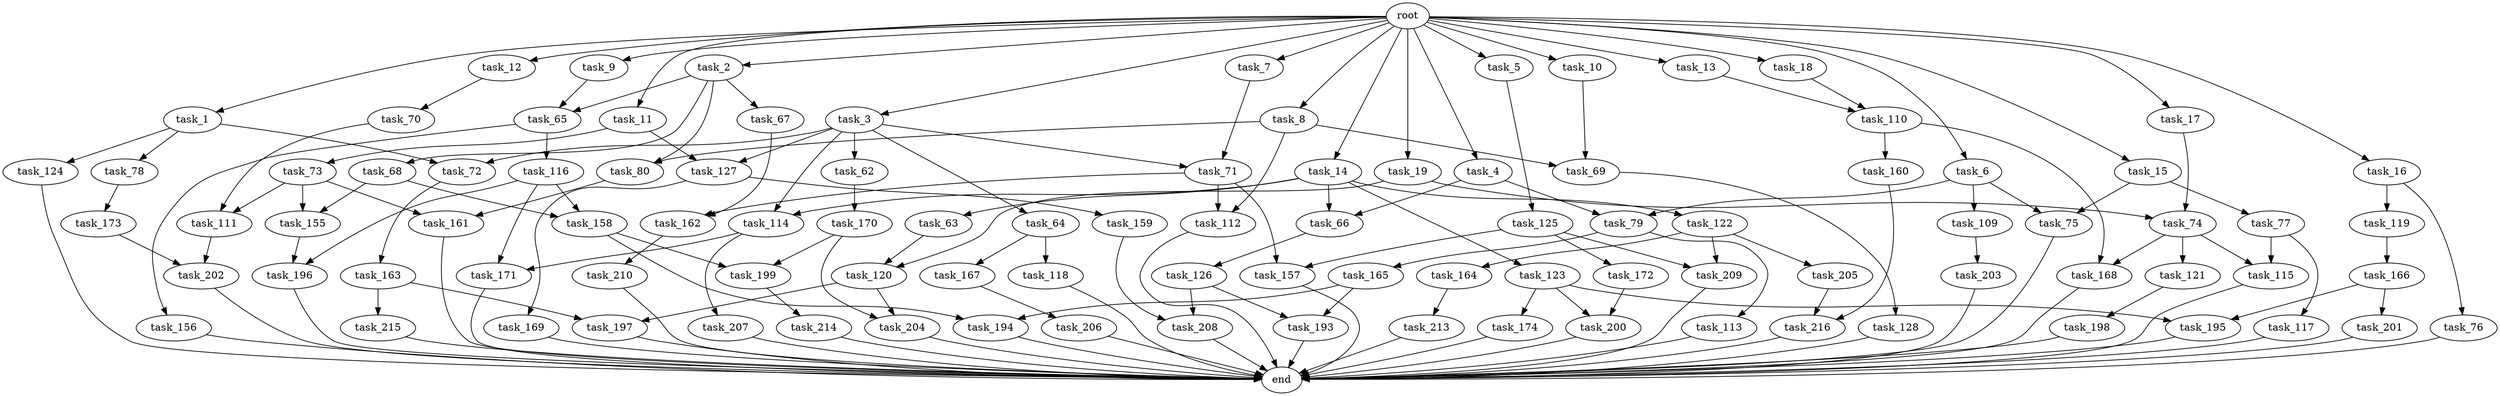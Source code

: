 digraph G {
  root [size="0.000000"];
  task_1 [size="1024.000000"];
  task_2 [size="1024.000000"];
  task_3 [size="1024.000000"];
  task_4 [size="1024.000000"];
  task_5 [size="1024.000000"];
  task_6 [size="1024.000000"];
  task_7 [size="1024.000000"];
  task_8 [size="1024.000000"];
  task_9 [size="1024.000000"];
  task_10 [size="1024.000000"];
  task_11 [size="1024.000000"];
  task_12 [size="1024.000000"];
  task_13 [size="1024.000000"];
  task_14 [size="1024.000000"];
  task_15 [size="1024.000000"];
  task_16 [size="1024.000000"];
  task_17 [size="1024.000000"];
  task_18 [size="1024.000000"];
  task_19 [size="1024.000000"];
  task_62 [size="34359738368.000000"];
  task_63 [size="309237645312.000000"];
  task_64 [size="34359738368.000000"];
  task_65 [size="111669149696.000000"];
  task_66 [size="858993459200.000000"];
  task_67 [size="77309411328.000000"];
  task_68 [size="77309411328.000000"];
  task_69 [size="1116691496960.000000"];
  task_70 [size="137438953472.000000"];
  task_71 [size="111669149696.000000"];
  task_72 [size="584115552256.000000"];
  task_73 [size="34359738368.000000"];
  task_74 [size="1245540515840.000000"];
  task_75 [size="249108103168.000000"];
  task_76 [size="309237645312.000000"];
  task_77 [size="34359738368.000000"];
  task_78 [size="549755813888.000000"];
  task_79 [size="764504178688.000000"];
  task_80 [size="773094113280.000000"];
  task_109 [size="214748364800.000000"];
  task_110 [size="1168231104512.000000"];
  task_111 [size="498216206336.000000"];
  task_112 [size="910533066752.000000"];
  task_113 [size="214748364800.000000"];
  task_114 [size="343597383680.000000"];
  task_115 [size="627065225216.000000"];
  task_116 [size="214748364800.000000"];
  task_117 [size="77309411328.000000"];
  task_118 [size="77309411328.000000"];
  task_119 [size="309237645312.000000"];
  task_120 [size="773094113280.000000"];
  task_121 [size="549755813888.000000"];
  task_122 [size="309237645312.000000"];
  task_123 [size="309237645312.000000"];
  task_124 [size="549755813888.000000"];
  task_125 [size="420906795008.000000"];
  task_126 [size="309237645312.000000"];
  task_127 [size="68719476736.000000"];
  task_128 [size="858993459200.000000"];
  task_155 [size="498216206336.000000"];
  task_156 [size="214748364800.000000"];
  task_157 [size="764504178688.000000"];
  task_158 [size="455266533376.000000"];
  task_159 [size="77309411328.000000"];
  task_160 [size="858993459200.000000"];
  task_161 [size="498216206336.000000"];
  task_162 [size="523986010112.000000"];
  task_163 [size="309237645312.000000"];
  task_164 [size="420906795008.000000"];
  task_165 [size="214748364800.000000"];
  task_166 [size="309237645312.000000"];
  task_167 [size="77309411328.000000"];
  task_168 [size="1408749273088.000000"];
  task_169 [size="77309411328.000000"];
  task_170 [size="695784701952.000000"];
  task_171 [size="584115552256.000000"];
  task_172 [size="549755813888.000000"];
  task_173 [size="420906795008.000000"];
  task_174 [size="77309411328.000000"];
  task_193 [size="1245540515840.000000"];
  task_194 [size="1391569403904.000000"];
  task_195 [size="773094113280.000000"];
  task_196 [size="584115552256.000000"];
  task_197 [size="171798691840.000000"];
  task_198 [size="695784701952.000000"];
  task_199 [size="1554778161152.000000"];
  task_200 [size="111669149696.000000"];
  task_201 [size="695784701952.000000"];
  task_202 [size="910533066752.000000"];
  task_203 [size="77309411328.000000"];
  task_204 [size="996432412672.000000"];
  task_205 [size="420906795008.000000"];
  task_206 [size="34359738368.000000"];
  task_207 [size="549755813888.000000"];
  task_208 [size="1408749273088.000000"];
  task_209 [size="970662608896.000000"];
  task_210 [size="309237645312.000000"];
  task_213 [size="549755813888.000000"];
  task_214 [size="77309411328.000000"];
  task_215 [size="34359738368.000000"];
  task_216 [size="249108103168.000000"];
  end [size="0.000000"];

  root -> task_1 [size="1.000000"];
  root -> task_2 [size="1.000000"];
  root -> task_3 [size="1.000000"];
  root -> task_4 [size="1.000000"];
  root -> task_5 [size="1.000000"];
  root -> task_6 [size="1.000000"];
  root -> task_7 [size="1.000000"];
  root -> task_8 [size="1.000000"];
  root -> task_9 [size="1.000000"];
  root -> task_10 [size="1.000000"];
  root -> task_11 [size="1.000000"];
  root -> task_12 [size="1.000000"];
  root -> task_13 [size="1.000000"];
  root -> task_14 [size="1.000000"];
  root -> task_15 [size="1.000000"];
  root -> task_16 [size="1.000000"];
  root -> task_17 [size="1.000000"];
  root -> task_18 [size="1.000000"];
  root -> task_19 [size="1.000000"];
  task_1 -> task_72 [size="536870912.000000"];
  task_1 -> task_78 [size="536870912.000000"];
  task_1 -> task_124 [size="536870912.000000"];
  task_2 -> task_65 [size="75497472.000000"];
  task_2 -> task_67 [size="75497472.000000"];
  task_2 -> task_68 [size="75497472.000000"];
  task_2 -> task_80 [size="75497472.000000"];
  task_3 -> task_62 [size="33554432.000000"];
  task_3 -> task_64 [size="33554432.000000"];
  task_3 -> task_71 [size="33554432.000000"];
  task_3 -> task_72 [size="33554432.000000"];
  task_3 -> task_114 [size="33554432.000000"];
  task_3 -> task_127 [size="33554432.000000"];
  task_4 -> task_66 [size="536870912.000000"];
  task_4 -> task_79 [size="536870912.000000"];
  task_5 -> task_125 [size="411041792.000000"];
  task_6 -> task_75 [size="209715200.000000"];
  task_6 -> task_79 [size="209715200.000000"];
  task_6 -> task_109 [size="209715200.000000"];
  task_7 -> task_71 [size="75497472.000000"];
  task_8 -> task_69 [size="679477248.000000"];
  task_8 -> task_80 [size="679477248.000000"];
  task_8 -> task_112 [size="679477248.000000"];
  task_9 -> task_65 [size="33554432.000000"];
  task_10 -> task_69 [size="411041792.000000"];
  task_11 -> task_73 [size="33554432.000000"];
  task_11 -> task_127 [size="33554432.000000"];
  task_12 -> task_70 [size="134217728.000000"];
  task_13 -> task_110 [size="838860800.000000"];
  task_14 -> task_63 [size="301989888.000000"];
  task_14 -> task_66 [size="301989888.000000"];
  task_14 -> task_114 [size="301989888.000000"];
  task_14 -> task_122 [size="301989888.000000"];
  task_14 -> task_123 [size="301989888.000000"];
  task_15 -> task_75 [size="33554432.000000"];
  task_15 -> task_77 [size="33554432.000000"];
  task_16 -> task_76 [size="301989888.000000"];
  task_16 -> task_119 [size="301989888.000000"];
  task_17 -> task_74 [size="536870912.000000"];
  task_18 -> task_110 [size="301989888.000000"];
  task_19 -> task_74 [size="679477248.000000"];
  task_19 -> task_120 [size="679477248.000000"];
  task_62 -> task_170 [size="679477248.000000"];
  task_63 -> task_120 [size="75497472.000000"];
  task_64 -> task_118 [size="75497472.000000"];
  task_64 -> task_167 [size="75497472.000000"];
  task_65 -> task_116 [size="209715200.000000"];
  task_65 -> task_156 [size="209715200.000000"];
  task_66 -> task_126 [size="301989888.000000"];
  task_67 -> task_162 [size="301989888.000000"];
  task_68 -> task_155 [size="411041792.000000"];
  task_68 -> task_158 [size="411041792.000000"];
  task_69 -> task_128 [size="838860800.000000"];
  task_70 -> task_111 [size="411041792.000000"];
  task_71 -> task_112 [size="209715200.000000"];
  task_71 -> task_157 [size="209715200.000000"];
  task_71 -> task_162 [size="209715200.000000"];
  task_72 -> task_163 [size="301989888.000000"];
  task_73 -> task_111 [size="75497472.000000"];
  task_73 -> task_155 [size="75497472.000000"];
  task_73 -> task_161 [size="75497472.000000"];
  task_74 -> task_115 [size="536870912.000000"];
  task_74 -> task_121 [size="536870912.000000"];
  task_74 -> task_168 [size="536870912.000000"];
  task_75 -> end [size="1.000000"];
  task_76 -> end [size="1.000000"];
  task_77 -> task_115 [size="75497472.000000"];
  task_77 -> task_117 [size="75497472.000000"];
  task_78 -> task_173 [size="411041792.000000"];
  task_79 -> task_113 [size="209715200.000000"];
  task_79 -> task_165 [size="209715200.000000"];
  task_80 -> task_161 [size="411041792.000000"];
  task_109 -> task_203 [size="75497472.000000"];
  task_110 -> task_160 [size="838860800.000000"];
  task_110 -> task_168 [size="838860800.000000"];
  task_111 -> task_202 [size="209715200.000000"];
  task_112 -> end [size="1.000000"];
  task_113 -> end [size="1.000000"];
  task_114 -> task_171 [size="536870912.000000"];
  task_114 -> task_207 [size="536870912.000000"];
  task_115 -> end [size="1.000000"];
  task_116 -> task_158 [size="33554432.000000"];
  task_116 -> task_171 [size="33554432.000000"];
  task_116 -> task_196 [size="33554432.000000"];
  task_117 -> end [size="1.000000"];
  task_118 -> end [size="1.000000"];
  task_119 -> task_166 [size="301989888.000000"];
  task_120 -> task_197 [size="134217728.000000"];
  task_120 -> task_204 [size="134217728.000000"];
  task_121 -> task_198 [size="679477248.000000"];
  task_122 -> task_164 [size="411041792.000000"];
  task_122 -> task_205 [size="411041792.000000"];
  task_122 -> task_209 [size="411041792.000000"];
  task_123 -> task_174 [size="75497472.000000"];
  task_123 -> task_195 [size="75497472.000000"];
  task_123 -> task_200 [size="75497472.000000"];
  task_124 -> end [size="1.000000"];
  task_125 -> task_157 [size="536870912.000000"];
  task_125 -> task_172 [size="536870912.000000"];
  task_125 -> task_209 [size="536870912.000000"];
  task_126 -> task_193 [size="536870912.000000"];
  task_126 -> task_208 [size="536870912.000000"];
  task_127 -> task_159 [size="75497472.000000"];
  task_127 -> task_169 [size="75497472.000000"];
  task_128 -> end [size="1.000000"];
  task_155 -> task_196 [size="536870912.000000"];
  task_156 -> end [size="1.000000"];
  task_157 -> end [size="1.000000"];
  task_158 -> task_194 [size="679477248.000000"];
  task_158 -> task_199 [size="679477248.000000"];
  task_159 -> task_208 [size="838860800.000000"];
  task_160 -> task_216 [size="33554432.000000"];
  task_161 -> end [size="1.000000"];
  task_162 -> task_210 [size="301989888.000000"];
  task_163 -> task_197 [size="33554432.000000"];
  task_163 -> task_215 [size="33554432.000000"];
  task_164 -> task_213 [size="536870912.000000"];
  task_165 -> task_193 [size="679477248.000000"];
  task_165 -> task_194 [size="679477248.000000"];
  task_166 -> task_195 [size="679477248.000000"];
  task_166 -> task_201 [size="679477248.000000"];
  task_167 -> task_206 [size="33554432.000000"];
  task_168 -> end [size="1.000000"];
  task_169 -> end [size="1.000000"];
  task_170 -> task_199 [size="838860800.000000"];
  task_170 -> task_204 [size="838860800.000000"];
  task_171 -> end [size="1.000000"];
  task_172 -> task_200 [size="33554432.000000"];
  task_173 -> task_202 [size="679477248.000000"];
  task_174 -> end [size="1.000000"];
  task_193 -> end [size="1.000000"];
  task_194 -> end [size="1.000000"];
  task_195 -> end [size="1.000000"];
  task_196 -> end [size="1.000000"];
  task_197 -> end [size="1.000000"];
  task_198 -> end [size="1.000000"];
  task_199 -> task_214 [size="75497472.000000"];
  task_200 -> end [size="1.000000"];
  task_201 -> end [size="1.000000"];
  task_202 -> end [size="1.000000"];
  task_203 -> end [size="1.000000"];
  task_204 -> end [size="1.000000"];
  task_205 -> task_216 [size="209715200.000000"];
  task_206 -> end [size="1.000000"];
  task_207 -> end [size="1.000000"];
  task_208 -> end [size="1.000000"];
  task_209 -> end [size="1.000000"];
  task_210 -> end [size="1.000000"];
  task_213 -> end [size="1.000000"];
  task_214 -> end [size="1.000000"];
  task_215 -> end [size="1.000000"];
  task_216 -> end [size="1.000000"];
}
